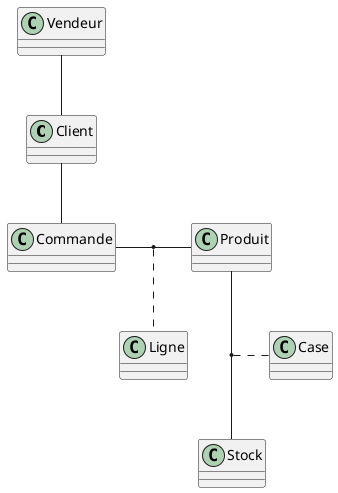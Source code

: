 @startuml
Client  -- Commande
Commande - Produit
(Commande, Produit) .. Ligne

Vendeur -- Client

Produit -- Stock
(Stock, Produit) .. Case

class Client {
}

class Produit {
}

class Vendeur {
}

class Stock {
}

class Commande {
}

class Ligne {
}

class Case {
}
@enduml
